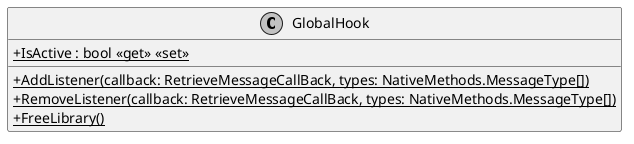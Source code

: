 @startuml
skinparam monochrome true
skinparam classAttributeIconSize 0
!startsub default
class GlobalHook {
    + {static} IsActive : bool <<get>> <<set>>
    + {static} AddListener(callback: RetrieveMessageCallBack, types: NativeMethods.MessageType[])
    + {static} RemoveListener(callback: RetrieveMessageCallBack, types: NativeMethods.MessageType[])
    + {static} FreeLibrary()
}
!endsub
@enduml